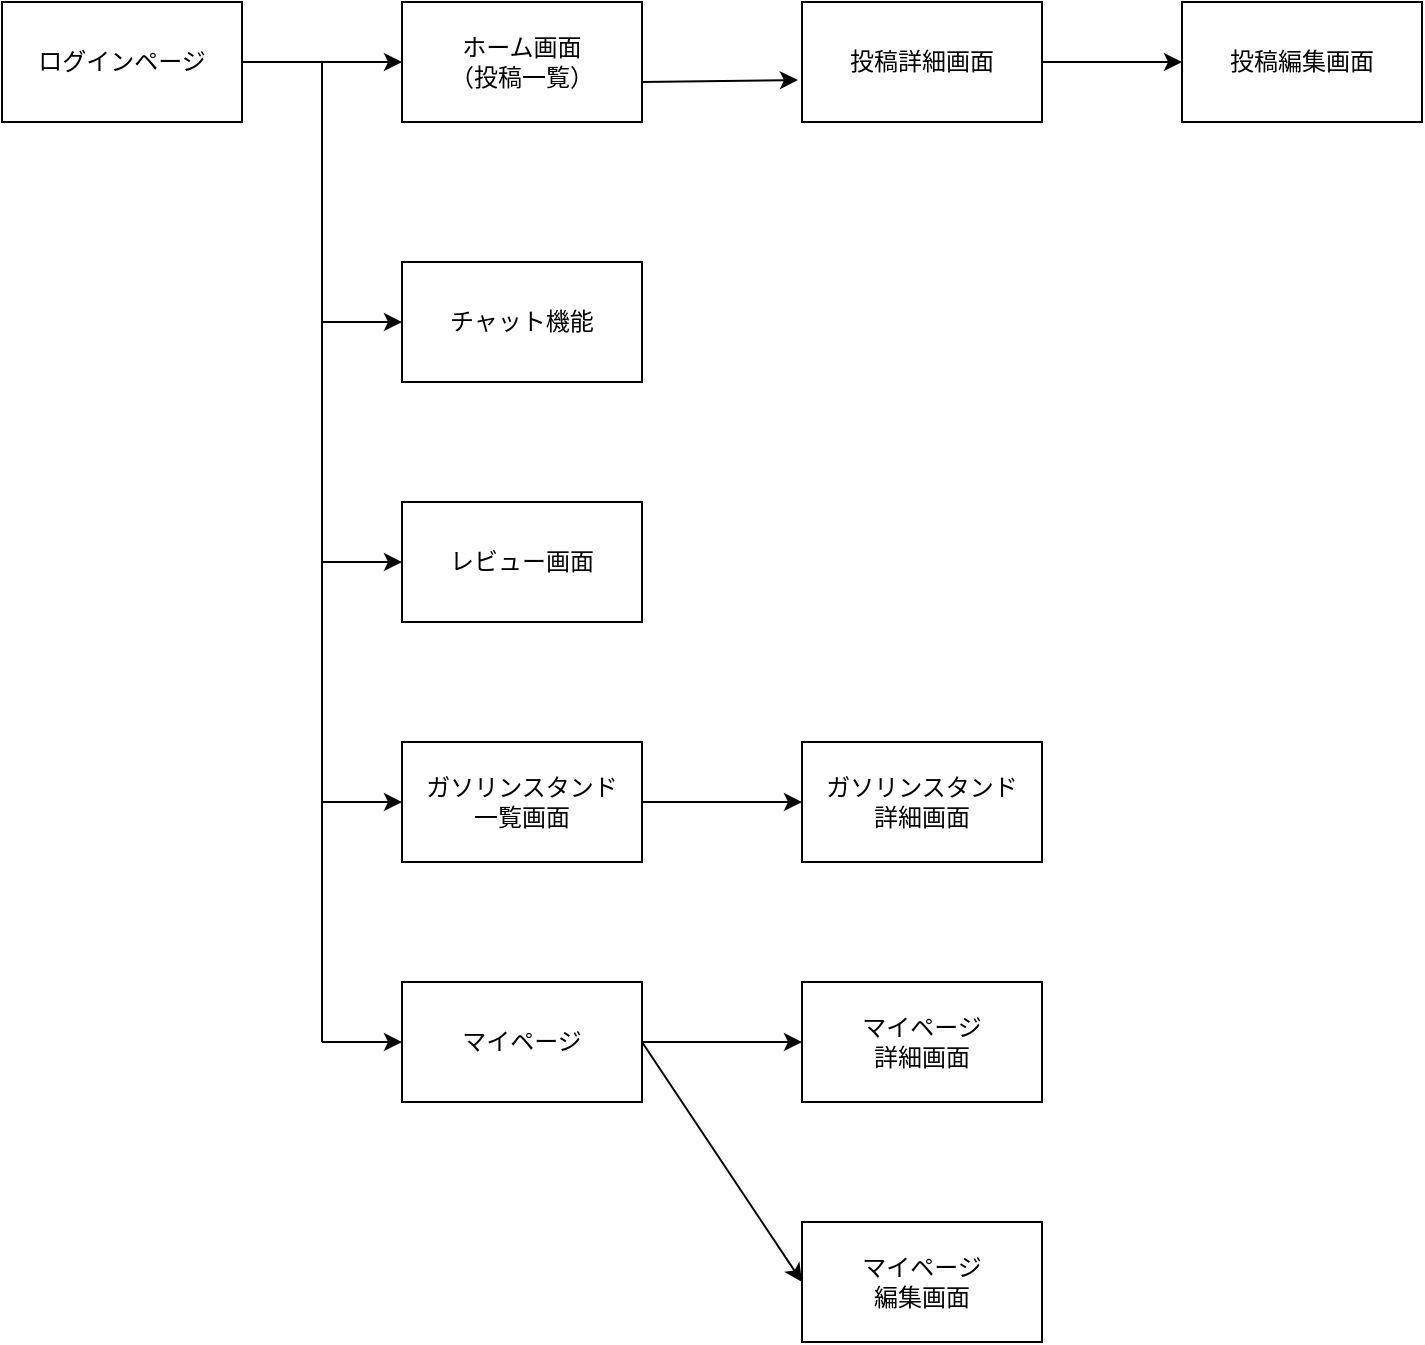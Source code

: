 <mxfile>
    <diagram id="n7vhT7JbQ4oyjTgNfB-l" name="ページ1">
        <mxGraphModel dx="954" dy="560" grid="1" gridSize="10" guides="1" tooltips="1" connect="1" arrows="1" fold="1" page="1" pageScale="1" pageWidth="1169" pageHeight="827" math="0" shadow="0">
            <root>
                <mxCell id="0"/>
                <mxCell id="1" parent="0"/>
                <mxCell id="2" value="ログインページ&lt;br&gt;" style="rounded=0;whiteSpace=wrap;html=1;" parent="1" vertex="1">
                    <mxGeometry x="80" y="120" width="120" height="60" as="geometry"/>
                </mxCell>
                <mxCell id="3" value="ホーム画面&lt;br&gt;（投稿一覧）" style="rounded=0;whiteSpace=wrap;html=1;" parent="1" vertex="1">
                    <mxGeometry x="280" y="120" width="120" height="60" as="geometry"/>
                </mxCell>
                <mxCell id="4" value="チャット機能" style="rounded=0;whiteSpace=wrap;html=1;" parent="1" vertex="1">
                    <mxGeometry x="280" y="250" width="120" height="60" as="geometry"/>
                </mxCell>
                <mxCell id="5" value="" style="endArrow=classic;html=1;entryX=0;entryY=0.5;entryDx=0;entryDy=0;" parent="1" target="3" edge="1">
                    <mxGeometry width="50" height="50" relative="1" as="geometry">
                        <mxPoint x="200" y="150" as="sourcePoint"/>
                        <mxPoint x="250" y="100" as="targetPoint"/>
                    </mxGeometry>
                </mxCell>
                <mxCell id="6" value="" style="endArrow=none;html=1;" parent="1" edge="1">
                    <mxGeometry width="50" height="50" relative="1" as="geometry">
                        <mxPoint x="240" y="640" as="sourcePoint"/>
                        <mxPoint x="240" y="150" as="targetPoint"/>
                    </mxGeometry>
                </mxCell>
                <mxCell id="7" value="" style="endArrow=classic;html=1;entryX=0;entryY=0.5;entryDx=0;entryDy=0;" parent="1" target="4" edge="1">
                    <mxGeometry width="50" height="50" relative="1" as="geometry">
                        <mxPoint x="240" y="280" as="sourcePoint"/>
                        <mxPoint x="290" y="230" as="targetPoint"/>
                    </mxGeometry>
                </mxCell>
                <mxCell id="8" value="投稿詳細画面" style="rounded=0;whiteSpace=wrap;html=1;" parent="1" vertex="1">
                    <mxGeometry x="480" y="120" width="120" height="60" as="geometry"/>
                </mxCell>
                <mxCell id="9" value="ガソリンスタンド&lt;br&gt;一覧画面" style="rounded=0;whiteSpace=wrap;html=1;" parent="1" vertex="1">
                    <mxGeometry x="280" y="490" width="120" height="60" as="geometry"/>
                </mxCell>
                <mxCell id="10" value="" style="endArrow=classic;html=1;" parent="1" edge="1">
                    <mxGeometry width="50" height="50" relative="1" as="geometry">
                        <mxPoint x="240" y="400" as="sourcePoint"/>
                        <mxPoint x="280" y="400" as="targetPoint"/>
                    </mxGeometry>
                </mxCell>
                <mxCell id="11" value="" style="endArrow=classic;html=1;entryX=0;entryY=0.5;entryDx=0;entryDy=0;" edge="1" parent="1" target="9">
                    <mxGeometry width="50" height="50" relative="1" as="geometry">
                        <mxPoint x="240" y="520" as="sourcePoint"/>
                        <mxPoint x="520" y="300" as="targetPoint"/>
                    </mxGeometry>
                </mxCell>
                <mxCell id="12" value="レビュー画面" style="rounded=0;whiteSpace=wrap;html=1;" vertex="1" parent="1">
                    <mxGeometry x="280" y="370" width="120" height="60" as="geometry"/>
                </mxCell>
                <mxCell id="13" value="マイページ" style="rounded=0;whiteSpace=wrap;html=1;" vertex="1" parent="1">
                    <mxGeometry x="280" y="610" width="120" height="60" as="geometry"/>
                </mxCell>
                <mxCell id="14" value="" style="endArrow=classic;html=1;entryX=0;entryY=0.5;entryDx=0;entryDy=0;" edge="1" parent="1" target="13">
                    <mxGeometry width="50" height="50" relative="1" as="geometry">
                        <mxPoint x="240" y="640" as="sourcePoint"/>
                        <mxPoint x="290" y="590" as="targetPoint"/>
                    </mxGeometry>
                </mxCell>
                <mxCell id="15" value="マイページ&lt;br&gt;詳細画面" style="rounded=0;whiteSpace=wrap;html=1;" vertex="1" parent="1">
                    <mxGeometry x="480" y="610" width="120" height="60" as="geometry"/>
                </mxCell>
                <mxCell id="16" value="マイページ&lt;br&gt;編集画面" style="rounded=0;whiteSpace=wrap;html=1;" vertex="1" parent="1">
                    <mxGeometry x="480" y="730" width="120" height="60" as="geometry"/>
                </mxCell>
                <mxCell id="17" value="ガソリンスタンド&lt;br&gt;詳細画面" style="rounded=0;whiteSpace=wrap;html=1;" vertex="1" parent="1">
                    <mxGeometry x="480" y="490" width="120" height="60" as="geometry"/>
                </mxCell>
                <mxCell id="18" value="" style="endArrow=classic;html=1;entryX=0;entryY=0.5;entryDx=0;entryDy=0;" edge="1" parent="1" target="17">
                    <mxGeometry width="50" height="50" relative="1" as="geometry">
                        <mxPoint x="400" y="520" as="sourcePoint"/>
                        <mxPoint x="450" y="470" as="targetPoint"/>
                    </mxGeometry>
                </mxCell>
                <mxCell id="19" value="" style="endArrow=classic;html=1;entryX=0;entryY=0.5;entryDx=0;entryDy=0;" edge="1" parent="1" target="15">
                    <mxGeometry width="50" height="50" relative="1" as="geometry">
                        <mxPoint x="400" y="640" as="sourcePoint"/>
                        <mxPoint x="450" y="590" as="targetPoint"/>
                    </mxGeometry>
                </mxCell>
                <mxCell id="20" value="" style="endArrow=classic;html=1;entryX=0;entryY=0.5;entryDx=0;entryDy=0;" edge="1" parent="1" target="16">
                    <mxGeometry width="50" height="50" relative="1" as="geometry">
                        <mxPoint x="400" y="640" as="sourcePoint"/>
                        <mxPoint x="450" y="590" as="targetPoint"/>
                    </mxGeometry>
                </mxCell>
                <mxCell id="21" value="" style="endArrow=classic;html=1;entryX=-0.017;entryY=0.65;entryDx=0;entryDy=0;entryPerimeter=0;" edge="1" parent="1" target="8">
                    <mxGeometry width="50" height="50" relative="1" as="geometry">
                        <mxPoint x="400" y="160" as="sourcePoint"/>
                        <mxPoint x="450" y="110" as="targetPoint"/>
                    </mxGeometry>
                </mxCell>
                <mxCell id="22" value="投稿編集画面" style="rounded=0;whiteSpace=wrap;html=1;" vertex="1" parent="1">
                    <mxGeometry x="670" y="120" width="120" height="60" as="geometry"/>
                </mxCell>
                <mxCell id="23" value="" style="endArrow=classic;html=1;entryX=0;entryY=0.5;entryDx=0;entryDy=0;exitX=1;exitY=0.5;exitDx=0;exitDy=0;" edge="1" parent="1" source="8" target="22">
                    <mxGeometry width="50" height="50" relative="1" as="geometry">
                        <mxPoint x="600" y="140" as="sourcePoint"/>
                        <mxPoint x="650" y="90" as="targetPoint"/>
                    </mxGeometry>
                </mxCell>
            </root>
        </mxGraphModel>
    </diagram>
</mxfile>